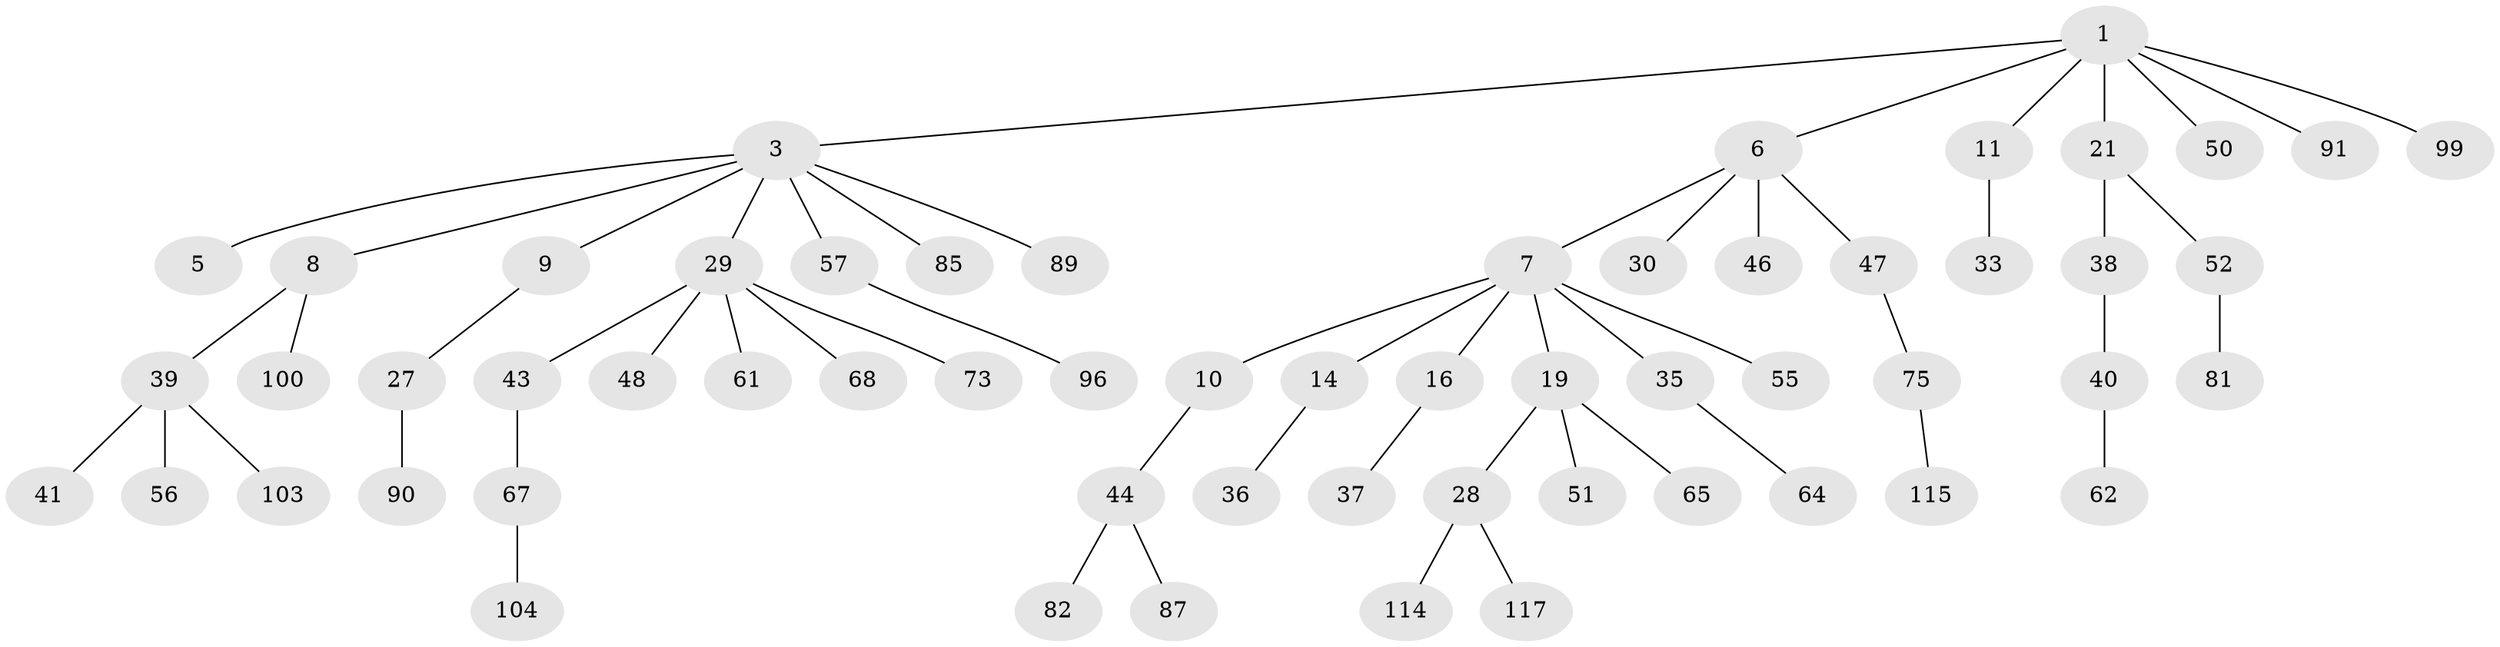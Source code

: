 // original degree distribution, {4: 0.08403361344537816, 5: 0.01680672268907563, 7: 0.008403361344537815, 2: 0.2857142857142857, 1: 0.4789915966386555, 6: 0.025210084033613446, 3: 0.10084033613445378}
// Generated by graph-tools (version 1.1) at 2025/19/03/04/25 18:19:25]
// undirected, 59 vertices, 58 edges
graph export_dot {
graph [start="1"]
  node [color=gray90,style=filled];
  1 [super="+2+59"];
  3 [super="+58+4+23+20"];
  5;
  6 [super="+18+12"];
  7 [super="+34"];
  8;
  9;
  10 [super="+17"];
  11 [super="+31+13+22+79"];
  14 [super="+15"];
  16 [super="+60+78"];
  19 [super="+26"];
  21 [super="+42+76"];
  27;
  28;
  29 [super="+49+32+110"];
  30;
  33;
  35 [super="+54"];
  36;
  37;
  38;
  39;
  40;
  41 [super="+118+83"];
  43 [super="+88+113"];
  44 [super="+71"];
  46;
  47 [super="+97"];
  48 [super="+66"];
  50;
  51 [super="+84"];
  52 [super="+95"];
  55 [super="+74"];
  56 [super="+70"];
  57 [super="+106+77"];
  61;
  62;
  64;
  65;
  67;
  68;
  73;
  75;
  81;
  82;
  85;
  87;
  89;
  90;
  91;
  96;
  99;
  100;
  103;
  104;
  114;
  115;
  117;
  1 -- 11;
  1 -- 50;
  1 -- 3;
  1 -- 21;
  1 -- 6;
  1 -- 91;
  1 -- 99;
  3 -- 5;
  3 -- 8;
  3 -- 9;
  3 -- 89;
  3 -- 85;
  3 -- 57;
  3 -- 29;
  6 -- 7;
  6 -- 46;
  6 -- 30;
  6 -- 47;
  7 -- 10;
  7 -- 14;
  7 -- 16;
  7 -- 19;
  7 -- 35;
  7 -- 55;
  8 -- 39;
  8 -- 100;
  9 -- 27;
  10 -- 44;
  11 -- 33;
  14 -- 36;
  16 -- 37;
  19 -- 65;
  19 -- 28;
  19 -- 51;
  21 -- 38;
  21 -- 52;
  27 -- 90;
  28 -- 114;
  28 -- 117;
  29 -- 43;
  29 -- 68;
  29 -- 61;
  29 -- 48;
  29 -- 73;
  35 -- 64;
  38 -- 40;
  39 -- 41;
  39 -- 56;
  39 -- 103;
  40 -- 62;
  43 -- 67;
  44 -- 82;
  44 -- 87;
  47 -- 75;
  52 -- 81;
  57 -- 96;
  67 -- 104;
  75 -- 115;
}
